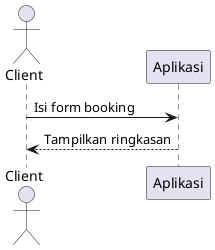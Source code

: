 @startuml
actor Client
participant Aplikasi

Client -> Aplikasi: Isi form booking
Aplikasi --> Client: Tampilkan ringkasan
@enduml